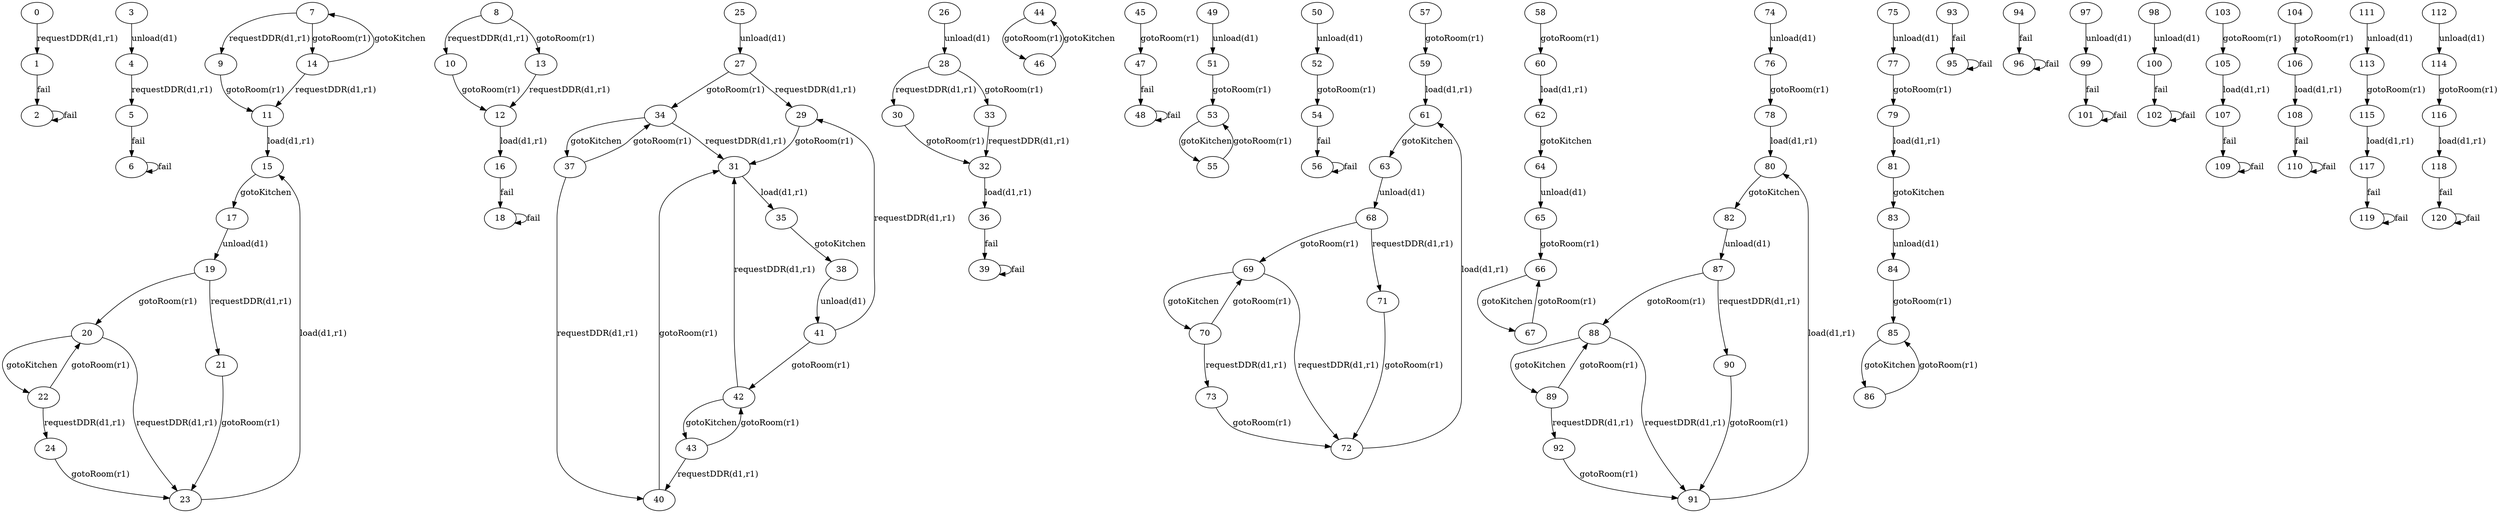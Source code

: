 digraph G {
	0;
	1;
	2;
	3;
	4;
	5;
	6;
	7;
	8;
	9;
	10;
	11;
	12;
	13;
	14;
	15;
	16;
	17;
	18;
	19;
	20;
	21;
	22;
	23;
	24;
	25;
	26;
	27;
	28;
	29;
	30;
	31;
	32;
	33;
	34;
	35;
	36;
	37;
	38;
	39;
	40;
	41;
	42;
	43;
	44;
	45;
	46;
	47;
	48;
	49;
	50;
	51;
	52;
	53;
	54;
	55;
	56;
	57;
	58;
	59;
	60;
	61;
	62;
	63;
	64;
	65;
	66;
	67;
	68;
	69;
	70;
	71;
	72;
	73;
	74;
	75;
	76;
	77;
	78;
	79;
	80;
	81;
	82;
	83;
	84;
	85;
	86;
	87;
	88;
	89;
	90;
	91;
	92;
	93;
	94;
	95;
	96;
	97;
	98;
	99;
	100;
	101;
	102;
	103;
	104;
	105;
	106;
	107;
	108;
	109;
	110;
	111;
	112;
	113;
	114;
	115;
	116;
	117;
	118;
	119;
	120;
	0 -> 1 [label="requestDDR(d1,r1)"];
	1 -> 2 [label="fail"];
	2 -> 2 [label="fail"];
	3 -> 4 [label="unload(d1)"];
	4 -> 5 [label="requestDDR(d1,r1)"];
	5 -> 6 [label="fail"];
	6 -> 6 [label="fail"];
	7 -> 14 [label="gotoRoom(r1)"];
	8 -> 13 [label="gotoRoom(r1)"];
	7 -> 9 [label="requestDDR(d1,r1)"];
	8 -> 10 [label="requestDDR(d1,r1)"];
	14 -> 11 [label="requestDDR(d1,r1)"];
	13 -> 12 [label="requestDDR(d1,r1)"];
	9 -> 11 [label="gotoRoom(r1)"];
	10 -> 12 [label="gotoRoom(r1)"];
	11 -> 15 [label="load(d1,r1)"];
	12 -> 16 [label="load(d1,r1)"];
	14 -> 7 [label="gotoKitchen"];
	15 -> 17 [label="gotoKitchen"];
	16 -> 18 [label="fail"];
	17 -> 19 [label="unload(d1)"];
	18 -> 18 [label="fail"];
	19 -> 20 [label="gotoRoom(r1)"];
	19 -> 21 [label="requestDDR(d1,r1)"];
	20 -> 22 [label="gotoKitchen"];
	20 -> 23 [label="requestDDR(d1,r1)"];
	21 -> 23 [label="gotoRoom(r1)"];
	22 -> 20 [label="gotoRoom(r1)"];
	22 -> 24 [label="requestDDR(d1,r1)"];
	23 -> 15 [label="load(d1,r1)"];
	24 -> 23 [label="gotoRoom(r1)"];
	25 -> 27 [label="unload(d1)"];
	26 -> 28 [label="unload(d1)"];
	27 -> 34 [label="gotoRoom(r1)"];
	28 -> 33 [label="gotoRoom(r1)"];
	27 -> 29 [label="requestDDR(d1,r1)"];
	28 -> 30 [label="requestDDR(d1,r1)"];
	34 -> 31 [label="requestDDR(d1,r1)"];
	33 -> 32 [label="requestDDR(d1,r1)"];
	29 -> 31 [label="gotoRoom(r1)"];
	30 -> 32 [label="gotoRoom(r1)"];
	31 -> 35 [label="load(d1,r1)"];
	32 -> 36 [label="load(d1,r1)"];
	34 -> 37 [label="gotoKitchen"];
	35 -> 38 [label="gotoKitchen"];
	36 -> 39 [label="fail"];
	37 -> 34 [label="gotoRoom(r1)"];
	37 -> 40 [label="requestDDR(d1,r1)"];
	38 -> 41 [label="unload(d1)"];
	39 -> 39 [label="fail"];
	40 -> 31 [label="gotoRoom(r1)"];
	41 -> 42 [label="gotoRoom(r1)"];
	41 -> 29 [label="requestDDR(d1,r1)"];
	42 -> 43 [label="gotoKitchen"];
	42 -> 31 [label="requestDDR(d1,r1)"];
	43 -> 42 [label="gotoRoom(r1)"];
	43 -> 40 [label="requestDDR(d1,r1)"];
	44 -> 46 [label="gotoRoom(r1)"];
	45 -> 47 [label="gotoRoom(r1)"];
	46 -> 44 [label="gotoKitchen"];
	47 -> 48 [label="fail"];
	48 -> 48 [label="fail"];
	49 -> 51 [label="unload(d1)"];
	50 -> 52 [label="unload(d1)"];
	51 -> 53 [label="gotoRoom(r1)"];
	52 -> 54 [label="gotoRoom(r1)"];
	53 -> 55 [label="gotoKitchen"];
	54 -> 56 [label="fail"];
	55 -> 53 [label="gotoRoom(r1)"];
	56 -> 56 [label="fail"];
	57 -> 59 [label="gotoRoom(r1)"];
	58 -> 60 [label="gotoRoom(r1)"];
	59 -> 61 [label="load(d1,r1)"];
	60 -> 62 [label="load(d1,r1)"];
	61 -> 63 [label="gotoKitchen"];
	62 -> 64 [label="gotoKitchen"];
	63 -> 68 [label="unload(d1)"];
	64 -> 65 [label="unload(d1)"];
	68 -> 69 [label="gotoRoom(r1)"];
	65 -> 66 [label="gotoRoom(r1)"];
	69 -> 70 [label="gotoKitchen"];
	66 -> 67 [label="gotoKitchen"];
	70 -> 69 [label="gotoRoom(r1)"];
	67 -> 66 [label="gotoRoom(r1)"];
	68 -> 71 [label="requestDDR(d1,r1)"];
	69 -> 72 [label="requestDDR(d1,r1)"];
	70 -> 73 [label="requestDDR(d1,r1)"];
	71 -> 72 [label="gotoRoom(r1)"];
	72 -> 61 [label="load(d1,r1)"];
	73 -> 72 [label="gotoRoom(r1)"];
	74 -> 76 [label="unload(d1)"];
	75 -> 77 [label="unload(d1)"];
	76 -> 78 [label="gotoRoom(r1)"];
	77 -> 79 [label="gotoRoom(r1)"];
	78 -> 80 [label="load(d1,r1)"];
	79 -> 81 [label="load(d1,r1)"];
	80 -> 82 [label="gotoKitchen"];
	81 -> 83 [label="gotoKitchen"];
	82 -> 87 [label="unload(d1)"];
	83 -> 84 [label="unload(d1)"];
	87 -> 88 [label="gotoRoom(r1)"];
	84 -> 85 [label="gotoRoom(r1)"];
	88 -> 89 [label="gotoKitchen"];
	85 -> 86 [label="gotoKitchen"];
	89 -> 88 [label="gotoRoom(r1)"];
	86 -> 85 [label="gotoRoom(r1)"];
	87 -> 90 [label="requestDDR(d1,r1)"];
	88 -> 91 [label="requestDDR(d1,r1)"];
	89 -> 92 [label="requestDDR(d1,r1)"];
	90 -> 91 [label="gotoRoom(r1)"];
	91 -> 80 [label="load(d1,r1)"];
	92 -> 91 [label="gotoRoom(r1)"];
	93 -> 95 [label="fail"];
	94 -> 96 [label="fail"];
	95 -> 95 [label="fail"];
	96 -> 96 [label="fail"];
	97 -> 99 [label="unload(d1)"];
	98 -> 100 [label="unload(d1)"];
	99 -> 101 [label="fail"];
	100 -> 102 [label="fail"];
	101 -> 101 [label="fail"];
	102 -> 102 [label="fail"];
	103 -> 105 [label="gotoRoom(r1)"];
	104 -> 106 [label="gotoRoom(r1)"];
	105 -> 107 [label="load(d1,r1)"];
	106 -> 108 [label="load(d1,r1)"];
	107 -> 109 [label="fail"];
	108 -> 110 [label="fail"];
	109 -> 109 [label="fail"];
	110 -> 110 [label="fail"];
	111 -> 113 [label="unload(d1)"];
	112 -> 114 [label="unload(d1)"];
	113 -> 115 [label="gotoRoom(r1)"];
	114 -> 116 [label="gotoRoom(r1)"];
	115 -> 117 [label="load(d1,r1)"];
	116 -> 118 [label="load(d1,r1)"];
	117 -> 119 [label="fail"];
	118 -> 120 [label="fail"];
	119 -> 119 [label="fail"];
	120 -> 120 [label="fail"];
}
